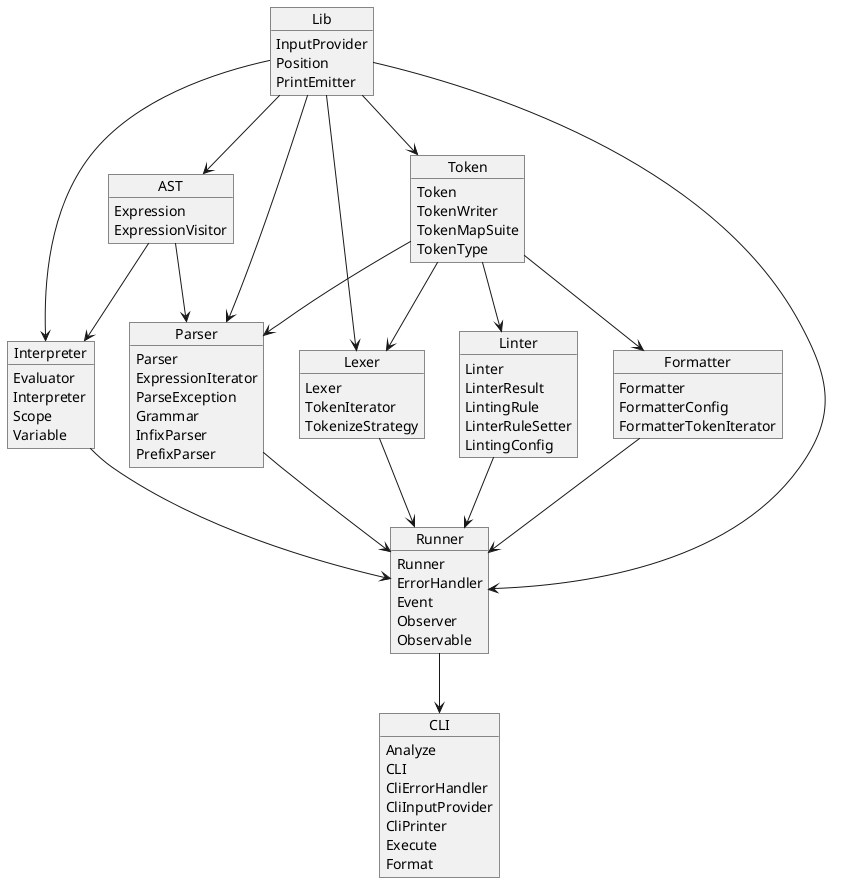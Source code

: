 @startuml
'https://plantuml.com/object-diagram

object Lexer{
    Lexer
    TokenIterator
    TokenizeStrategy
}
object Interpreter{
    Evaluator
    Interpreter
    Scope
    Variable
}
object Runner{
    Runner
    ErrorHandler
    Event
    Observer
    Observable
}
object Parser{
    Parser
    ExpressionIterator
    ParseException
    Grammar
    InfixParser
    PrefixParser
}
object Token{
    Token
    TokenWriter
    TokenMapSuite
    TokenType
}
object AST{
    Expression
    ExpressionVisitor
}
object CLI{
    Analyze
    CLI
    CliErrorHandler
    CliInputProvider
    CliPrinter
    Execute
    Format
}
object Linter{
    Linter
    LinterResult
    LintingRule
    LinterRuleSetter
    LintingConfig
}
object Formatter{
    Formatter
    FormatterConfig
    FormatterTokenIterator
    }
object Lib{
    InputProvider
    Position
    PrintEmitter
}

Interpreter -down-> Runner
Parser -down-> Runner
Linter -down-> Runner
Formatter -down-> Runner
Lexer -down-> Runner
Runner -down-> CLI
Token -down-> Lexer
Token -down-> Parser
Token -down-> Formatter
Token -down-> Linter
AST -down-> Parser
AST -down-> Interpreter
Lib -down-> Token
Lib -down-> AST
Lib -down-> Runner
Lib -down-> Interpreter
Lib -down-> Parser
Lib -down-> Lexer




@enduml
